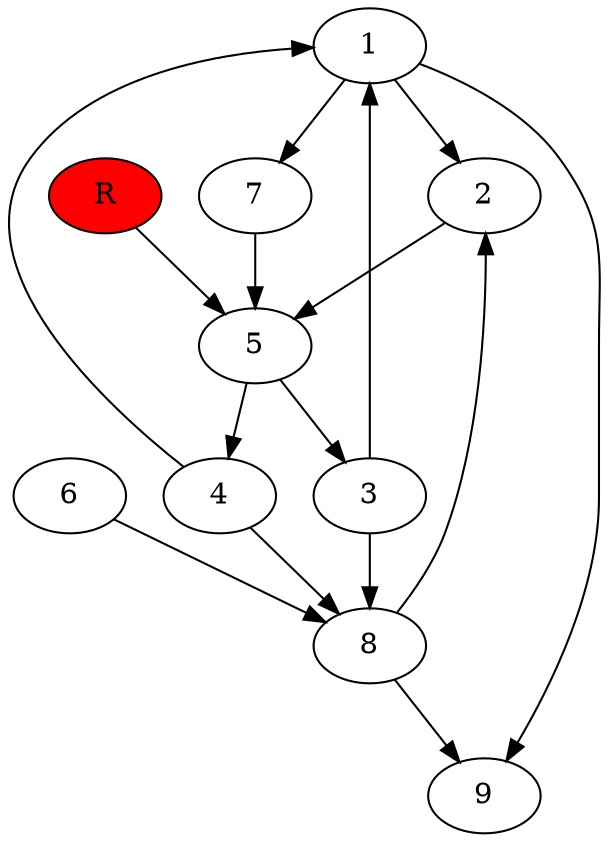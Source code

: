 digraph prb17984 {
	1
	2
	3
	4
	5
	6
	7
	8
	R [fillcolor="#ff0000" style=filled]
	1 -> 2
	1 -> 7
	1 -> 9
	2 -> 5
	3 -> 1
	3 -> 8
	4 -> 1
	4 -> 8
	5 -> 3
	5 -> 4
	6 -> 8
	7 -> 5
	8 -> 2
	8 -> 9
	R -> 5
}
